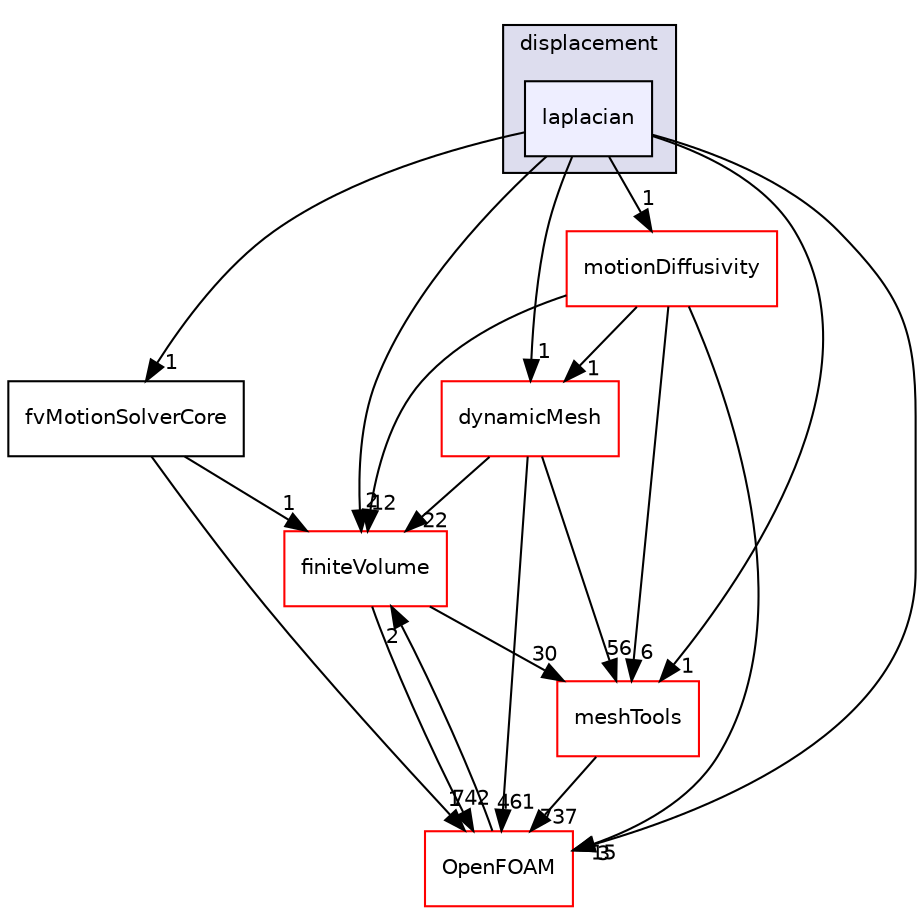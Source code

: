 digraph "src/fvMotionSolver/fvMotionSolvers/displacement/laplacian" {
  bgcolor=transparent;
  compound=true
  node [ fontsize="10", fontname="Helvetica"];
  edge [ labelfontsize="10", labelfontname="Helvetica"];
  subgraph clusterdir_6a2ca20b7e249992f3025a0ff36004ca {
    graph [ bgcolor="#ddddee", pencolor="black", label="displacement" fontname="Helvetica", fontsize="10", URL="dir_6a2ca20b7e249992f3025a0ff36004ca.html"]
  dir_d1be2943bce915df6cdc59c5bc7e038f [shape=box, label="laplacian", style="filled", fillcolor="#eeeeff", pencolor="black", URL="dir_d1be2943bce915df6cdc59c5bc7e038f.html"];
  }
  dir_9bd15774b555cf7259a6fa18f99fe99b [shape=box label="finiteVolume" color="red" URL="dir_9bd15774b555cf7259a6fa18f99fe99b.html"];
  dir_ae30ad0bef50cf391b24c614251bb9fd [shape=box label="meshTools" color="red" URL="dir_ae30ad0bef50cf391b24c614251bb9fd.html"];
  dir_63742796c427c97a292c80f7db71da36 [shape=box label="dynamicMesh" color="red" URL="dir_63742796c427c97a292c80f7db71da36.html"];
  dir_7b20f18e0d7766bc859203c857d7b1a8 [shape=box label="fvMotionSolverCore" URL="dir_7b20f18e0d7766bc859203c857d7b1a8.html"];
  dir_c5473ff19b20e6ec4dfe5c310b3778a8 [shape=box label="OpenFOAM" color="red" URL="dir_c5473ff19b20e6ec4dfe5c310b3778a8.html"];
  dir_8ab94aa558c9b87721da8bbf3fb9229e [shape=box label="motionDiffusivity" color="red" URL="dir_8ab94aa558c9b87721da8bbf3fb9229e.html"];
  dir_9bd15774b555cf7259a6fa18f99fe99b->dir_ae30ad0bef50cf391b24c614251bb9fd [headlabel="30", labeldistance=1.5 headhref="dir_000894_001746.html"];
  dir_9bd15774b555cf7259a6fa18f99fe99b->dir_c5473ff19b20e6ec4dfe5c310b3778a8 [headlabel="742", labeldistance=1.5 headhref="dir_000894_001892.html"];
  dir_d1be2943bce915df6cdc59c5bc7e038f->dir_9bd15774b555cf7259a6fa18f99fe99b [headlabel="2", labeldistance=1.5 headhref="dir_001278_000894.html"];
  dir_d1be2943bce915df6cdc59c5bc7e038f->dir_ae30ad0bef50cf391b24c614251bb9fd [headlabel="1", labeldistance=1.5 headhref="dir_001278_001746.html"];
  dir_d1be2943bce915df6cdc59c5bc7e038f->dir_63742796c427c97a292c80f7db71da36 [headlabel="1", labeldistance=1.5 headhref="dir_001278_000802.html"];
  dir_d1be2943bce915df6cdc59c5bc7e038f->dir_7b20f18e0d7766bc859203c857d7b1a8 [headlabel="1", labeldistance=1.5 headhref="dir_001278_001281.html"];
  dir_d1be2943bce915df6cdc59c5bc7e038f->dir_c5473ff19b20e6ec4dfe5c310b3778a8 [headlabel="3", labeldistance=1.5 headhref="dir_001278_001892.html"];
  dir_d1be2943bce915df6cdc59c5bc7e038f->dir_8ab94aa558c9b87721da8bbf3fb9229e [headlabel="1", labeldistance=1.5 headhref="dir_001278_001288.html"];
  dir_ae30ad0bef50cf391b24c614251bb9fd->dir_c5473ff19b20e6ec4dfe5c310b3778a8 [headlabel="737", labeldistance=1.5 headhref="dir_001746_001892.html"];
  dir_63742796c427c97a292c80f7db71da36->dir_9bd15774b555cf7259a6fa18f99fe99b [headlabel="22", labeldistance=1.5 headhref="dir_000802_000894.html"];
  dir_63742796c427c97a292c80f7db71da36->dir_ae30ad0bef50cf391b24c614251bb9fd [headlabel="56", labeldistance=1.5 headhref="dir_000802_001746.html"];
  dir_63742796c427c97a292c80f7db71da36->dir_c5473ff19b20e6ec4dfe5c310b3778a8 [headlabel="461", labeldistance=1.5 headhref="dir_000802_001892.html"];
  dir_7b20f18e0d7766bc859203c857d7b1a8->dir_9bd15774b555cf7259a6fa18f99fe99b [headlabel="1", labeldistance=1.5 headhref="dir_001281_000894.html"];
  dir_7b20f18e0d7766bc859203c857d7b1a8->dir_c5473ff19b20e6ec4dfe5c310b3778a8 [headlabel="1", labeldistance=1.5 headhref="dir_001281_001892.html"];
  dir_c5473ff19b20e6ec4dfe5c310b3778a8->dir_9bd15774b555cf7259a6fa18f99fe99b [headlabel="2", labeldistance=1.5 headhref="dir_001892_000894.html"];
  dir_8ab94aa558c9b87721da8bbf3fb9229e->dir_9bd15774b555cf7259a6fa18f99fe99b [headlabel="12", labeldistance=1.5 headhref="dir_001288_000894.html"];
  dir_8ab94aa558c9b87721da8bbf3fb9229e->dir_ae30ad0bef50cf391b24c614251bb9fd [headlabel="6", labeldistance=1.5 headhref="dir_001288_001746.html"];
  dir_8ab94aa558c9b87721da8bbf3fb9229e->dir_63742796c427c97a292c80f7db71da36 [headlabel="1", labeldistance=1.5 headhref="dir_001288_000802.html"];
  dir_8ab94aa558c9b87721da8bbf3fb9229e->dir_c5473ff19b20e6ec4dfe5c310b3778a8 [headlabel="15", labeldistance=1.5 headhref="dir_001288_001892.html"];
}
